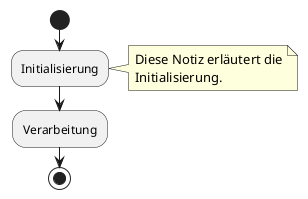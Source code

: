 @startuml
start
:Initialisierung;

note right
  Diese Notiz erläutert die
  Initialisierung.
end note

:Verarbeitung;
stop
@enduml
